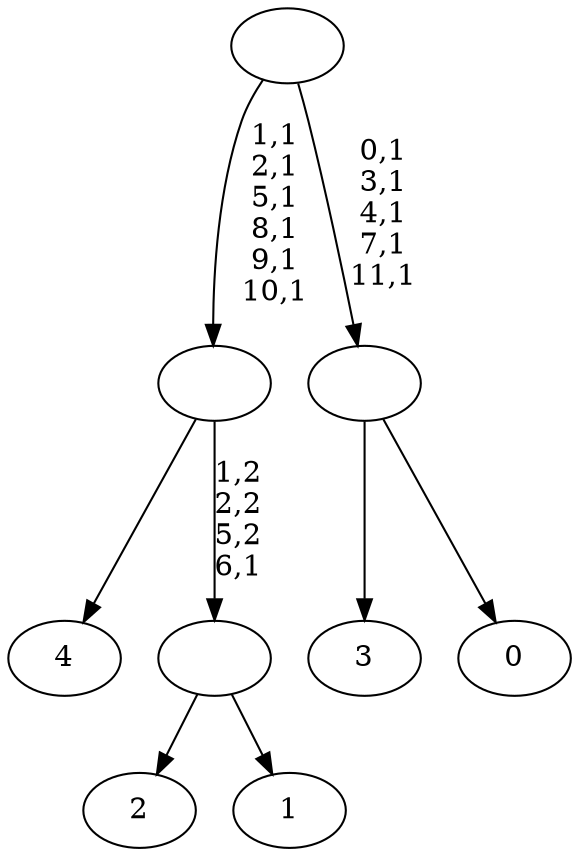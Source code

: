 digraph T {
	17 [label="4"]
	16 [label="3"]
	15 [label="2"]
	14 [label="1"]
	13 [label=""]
	12 [label=""]
	6 [label="0"]
	5 [label=""]
	0 [label=""]
	13 -> 15 [label=""]
	13 -> 14 [label=""]
	12 -> 17 [label=""]
	12 -> 13 [label="1,2\n2,2\n5,2\n6,1"]
	5 -> 16 [label=""]
	5 -> 6 [label=""]
	0 -> 5 [label="0,1\n3,1\n4,1\n7,1\n11,1"]
	0 -> 12 [label="1,1\n2,1\n5,1\n8,1\n9,1\n10,1"]
}
